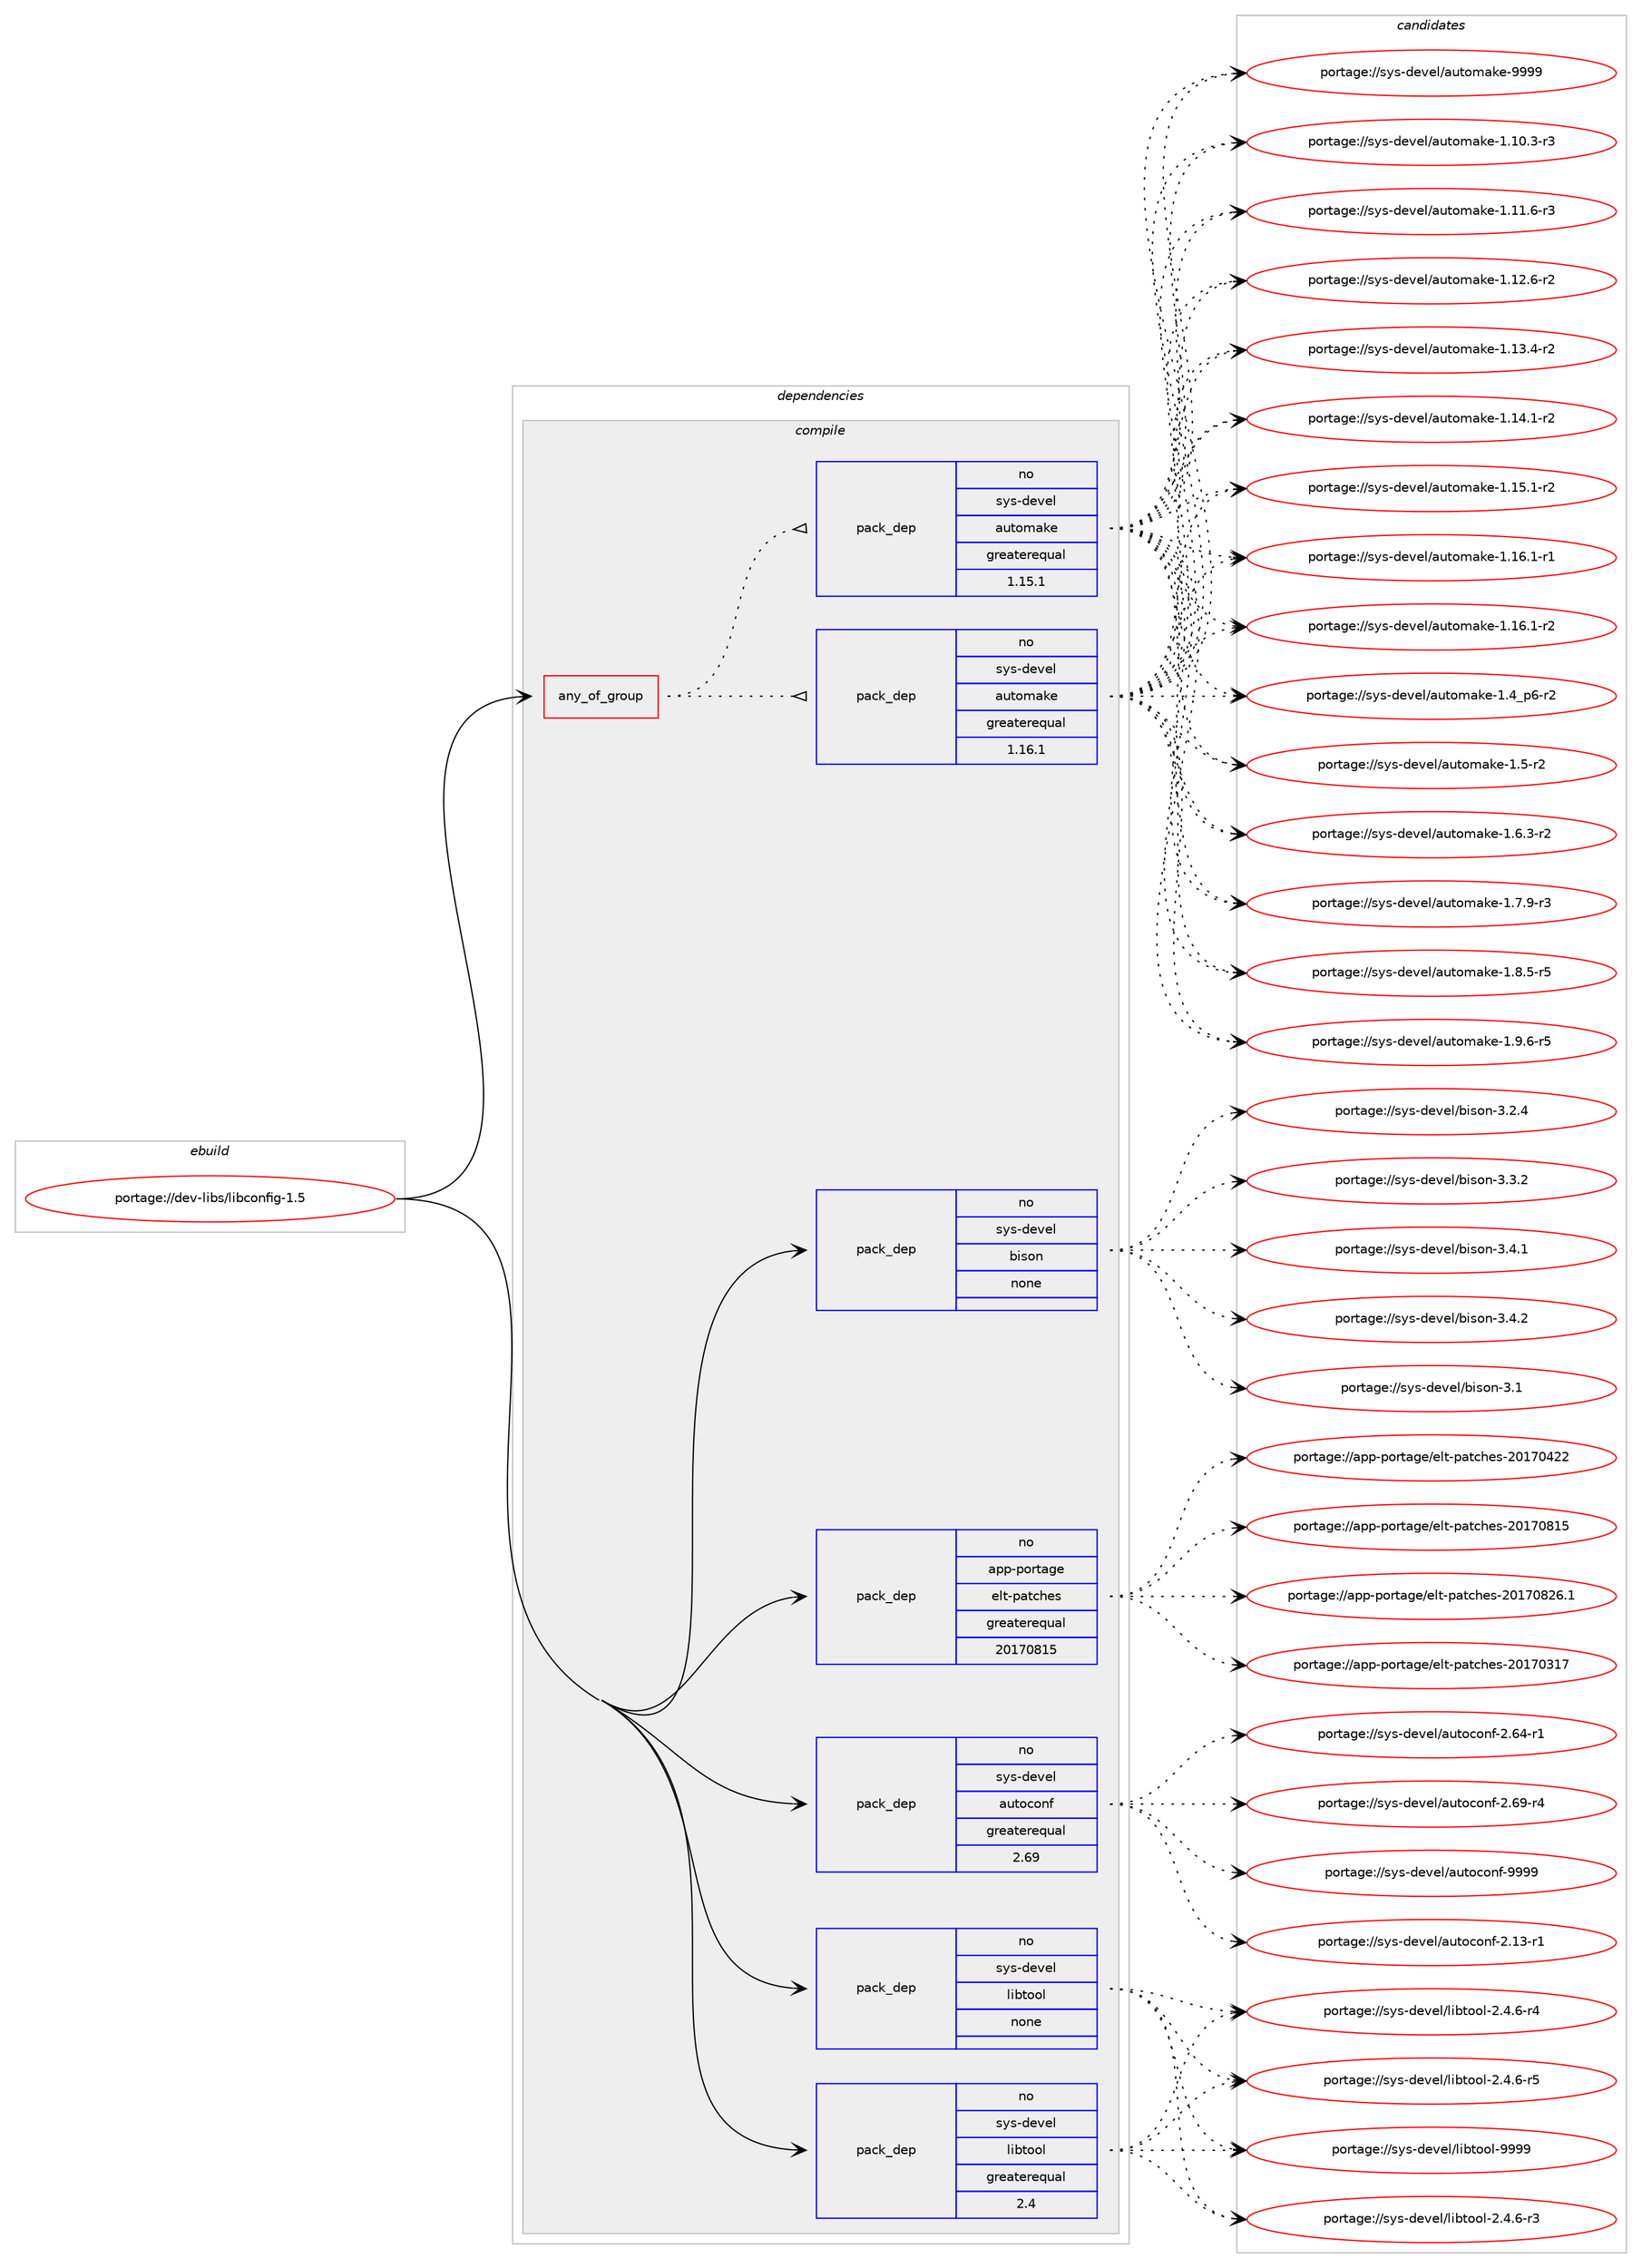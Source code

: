 digraph prolog {

# *************
# Graph options
# *************

newrank=true;
concentrate=true;
compound=true;
graph [rankdir=LR,fontname=Helvetica,fontsize=10,ranksep=1.5];#, ranksep=2.5, nodesep=0.2];
edge  [arrowhead=vee];
node  [fontname=Helvetica,fontsize=10];

# **********
# The ebuild
# **********

subgraph cluster_leftcol {
color=gray;
rank=same;
label=<<i>ebuild</i>>;
id [label="portage://dev-libs/libconfig-1.5", color=red, width=4, href="../dev-libs/libconfig-1.5.svg"];
}

# ****************
# The dependencies
# ****************

subgraph cluster_midcol {
color=gray;
label=<<i>dependencies</i>>;
subgraph cluster_compile {
fillcolor="#eeeeee";
style=filled;
label=<<i>compile</i>>;
subgraph any2919 {
dependency100111 [label=<<TABLE BORDER="0" CELLBORDER="1" CELLSPACING="0" CELLPADDING="4"><TR><TD CELLPADDING="10">any_of_group</TD></TR></TABLE>>, shape=none, color=red];subgraph pack76216 {
dependency100112 [label=<<TABLE BORDER="0" CELLBORDER="1" CELLSPACING="0" CELLPADDING="4" WIDTH="220"><TR><TD ROWSPAN="6" CELLPADDING="30">pack_dep</TD></TR><TR><TD WIDTH="110">no</TD></TR><TR><TD>sys-devel</TD></TR><TR><TD>automake</TD></TR><TR><TD>greaterequal</TD></TR><TR><TD>1.16.1</TD></TR></TABLE>>, shape=none, color=blue];
}
dependency100111:e -> dependency100112:w [weight=20,style="dotted",arrowhead="oinv"];
subgraph pack76217 {
dependency100113 [label=<<TABLE BORDER="0" CELLBORDER="1" CELLSPACING="0" CELLPADDING="4" WIDTH="220"><TR><TD ROWSPAN="6" CELLPADDING="30">pack_dep</TD></TR><TR><TD WIDTH="110">no</TD></TR><TR><TD>sys-devel</TD></TR><TR><TD>automake</TD></TR><TR><TD>greaterequal</TD></TR><TR><TD>1.15.1</TD></TR></TABLE>>, shape=none, color=blue];
}
dependency100111:e -> dependency100113:w [weight=20,style="dotted",arrowhead="oinv"];
}
id:e -> dependency100111:w [weight=20,style="solid",arrowhead="vee"];
subgraph pack76218 {
dependency100114 [label=<<TABLE BORDER="0" CELLBORDER="1" CELLSPACING="0" CELLPADDING="4" WIDTH="220"><TR><TD ROWSPAN="6" CELLPADDING="30">pack_dep</TD></TR><TR><TD WIDTH="110">no</TD></TR><TR><TD>app-portage</TD></TR><TR><TD>elt-patches</TD></TR><TR><TD>greaterequal</TD></TR><TR><TD>20170815</TD></TR></TABLE>>, shape=none, color=blue];
}
id:e -> dependency100114:w [weight=20,style="solid",arrowhead="vee"];
subgraph pack76219 {
dependency100115 [label=<<TABLE BORDER="0" CELLBORDER="1" CELLSPACING="0" CELLPADDING="4" WIDTH="220"><TR><TD ROWSPAN="6" CELLPADDING="30">pack_dep</TD></TR><TR><TD WIDTH="110">no</TD></TR><TR><TD>sys-devel</TD></TR><TR><TD>autoconf</TD></TR><TR><TD>greaterequal</TD></TR><TR><TD>2.69</TD></TR></TABLE>>, shape=none, color=blue];
}
id:e -> dependency100115:w [weight=20,style="solid",arrowhead="vee"];
subgraph pack76220 {
dependency100116 [label=<<TABLE BORDER="0" CELLBORDER="1" CELLSPACING="0" CELLPADDING="4" WIDTH="220"><TR><TD ROWSPAN="6" CELLPADDING="30">pack_dep</TD></TR><TR><TD WIDTH="110">no</TD></TR><TR><TD>sys-devel</TD></TR><TR><TD>bison</TD></TR><TR><TD>none</TD></TR><TR><TD></TD></TR></TABLE>>, shape=none, color=blue];
}
id:e -> dependency100116:w [weight=20,style="solid",arrowhead="vee"];
subgraph pack76221 {
dependency100117 [label=<<TABLE BORDER="0" CELLBORDER="1" CELLSPACING="0" CELLPADDING="4" WIDTH="220"><TR><TD ROWSPAN="6" CELLPADDING="30">pack_dep</TD></TR><TR><TD WIDTH="110">no</TD></TR><TR><TD>sys-devel</TD></TR><TR><TD>libtool</TD></TR><TR><TD>greaterequal</TD></TR><TR><TD>2.4</TD></TR></TABLE>>, shape=none, color=blue];
}
id:e -> dependency100117:w [weight=20,style="solid",arrowhead="vee"];
subgraph pack76222 {
dependency100118 [label=<<TABLE BORDER="0" CELLBORDER="1" CELLSPACING="0" CELLPADDING="4" WIDTH="220"><TR><TD ROWSPAN="6" CELLPADDING="30">pack_dep</TD></TR><TR><TD WIDTH="110">no</TD></TR><TR><TD>sys-devel</TD></TR><TR><TD>libtool</TD></TR><TR><TD>none</TD></TR><TR><TD></TD></TR></TABLE>>, shape=none, color=blue];
}
id:e -> dependency100118:w [weight=20,style="solid",arrowhead="vee"];
}
subgraph cluster_compileandrun {
fillcolor="#eeeeee";
style=filled;
label=<<i>compile and run</i>>;
}
subgraph cluster_run {
fillcolor="#eeeeee";
style=filled;
label=<<i>run</i>>;
}
}

# **************
# The candidates
# **************

subgraph cluster_choices {
rank=same;
color=gray;
label=<<i>candidates</i>>;

subgraph choice76216 {
color=black;
nodesep=1;
choiceportage11512111545100101118101108479711711611110997107101454946494846514511451 [label="portage://sys-devel/automake-1.10.3-r3", color=red, width=4,href="../sys-devel/automake-1.10.3-r3.svg"];
choiceportage11512111545100101118101108479711711611110997107101454946494946544511451 [label="portage://sys-devel/automake-1.11.6-r3", color=red, width=4,href="../sys-devel/automake-1.11.6-r3.svg"];
choiceportage11512111545100101118101108479711711611110997107101454946495046544511450 [label="portage://sys-devel/automake-1.12.6-r2", color=red, width=4,href="../sys-devel/automake-1.12.6-r2.svg"];
choiceportage11512111545100101118101108479711711611110997107101454946495146524511450 [label="portage://sys-devel/automake-1.13.4-r2", color=red, width=4,href="../sys-devel/automake-1.13.4-r2.svg"];
choiceportage11512111545100101118101108479711711611110997107101454946495246494511450 [label="portage://sys-devel/automake-1.14.1-r2", color=red, width=4,href="../sys-devel/automake-1.14.1-r2.svg"];
choiceportage11512111545100101118101108479711711611110997107101454946495346494511450 [label="portage://sys-devel/automake-1.15.1-r2", color=red, width=4,href="../sys-devel/automake-1.15.1-r2.svg"];
choiceportage11512111545100101118101108479711711611110997107101454946495446494511449 [label="portage://sys-devel/automake-1.16.1-r1", color=red, width=4,href="../sys-devel/automake-1.16.1-r1.svg"];
choiceportage11512111545100101118101108479711711611110997107101454946495446494511450 [label="portage://sys-devel/automake-1.16.1-r2", color=red, width=4,href="../sys-devel/automake-1.16.1-r2.svg"];
choiceportage115121115451001011181011084797117116111109971071014549465295112544511450 [label="portage://sys-devel/automake-1.4_p6-r2", color=red, width=4,href="../sys-devel/automake-1.4_p6-r2.svg"];
choiceportage11512111545100101118101108479711711611110997107101454946534511450 [label="portage://sys-devel/automake-1.5-r2", color=red, width=4,href="../sys-devel/automake-1.5-r2.svg"];
choiceportage115121115451001011181011084797117116111109971071014549465446514511450 [label="portage://sys-devel/automake-1.6.3-r2", color=red, width=4,href="../sys-devel/automake-1.6.3-r2.svg"];
choiceportage115121115451001011181011084797117116111109971071014549465546574511451 [label="portage://sys-devel/automake-1.7.9-r3", color=red, width=4,href="../sys-devel/automake-1.7.9-r3.svg"];
choiceportage115121115451001011181011084797117116111109971071014549465646534511453 [label="portage://sys-devel/automake-1.8.5-r5", color=red, width=4,href="../sys-devel/automake-1.8.5-r5.svg"];
choiceportage115121115451001011181011084797117116111109971071014549465746544511453 [label="portage://sys-devel/automake-1.9.6-r5", color=red, width=4,href="../sys-devel/automake-1.9.6-r5.svg"];
choiceportage115121115451001011181011084797117116111109971071014557575757 [label="portage://sys-devel/automake-9999", color=red, width=4,href="../sys-devel/automake-9999.svg"];
dependency100112:e -> choiceportage11512111545100101118101108479711711611110997107101454946494846514511451:w [style=dotted,weight="100"];
dependency100112:e -> choiceportage11512111545100101118101108479711711611110997107101454946494946544511451:w [style=dotted,weight="100"];
dependency100112:e -> choiceportage11512111545100101118101108479711711611110997107101454946495046544511450:w [style=dotted,weight="100"];
dependency100112:e -> choiceportage11512111545100101118101108479711711611110997107101454946495146524511450:w [style=dotted,weight="100"];
dependency100112:e -> choiceportage11512111545100101118101108479711711611110997107101454946495246494511450:w [style=dotted,weight="100"];
dependency100112:e -> choiceportage11512111545100101118101108479711711611110997107101454946495346494511450:w [style=dotted,weight="100"];
dependency100112:e -> choiceportage11512111545100101118101108479711711611110997107101454946495446494511449:w [style=dotted,weight="100"];
dependency100112:e -> choiceportage11512111545100101118101108479711711611110997107101454946495446494511450:w [style=dotted,weight="100"];
dependency100112:e -> choiceportage115121115451001011181011084797117116111109971071014549465295112544511450:w [style=dotted,weight="100"];
dependency100112:e -> choiceportage11512111545100101118101108479711711611110997107101454946534511450:w [style=dotted,weight="100"];
dependency100112:e -> choiceportage115121115451001011181011084797117116111109971071014549465446514511450:w [style=dotted,weight="100"];
dependency100112:e -> choiceportage115121115451001011181011084797117116111109971071014549465546574511451:w [style=dotted,weight="100"];
dependency100112:e -> choiceportage115121115451001011181011084797117116111109971071014549465646534511453:w [style=dotted,weight="100"];
dependency100112:e -> choiceportage115121115451001011181011084797117116111109971071014549465746544511453:w [style=dotted,weight="100"];
dependency100112:e -> choiceportage115121115451001011181011084797117116111109971071014557575757:w [style=dotted,weight="100"];
}
subgraph choice76217 {
color=black;
nodesep=1;
choiceportage11512111545100101118101108479711711611110997107101454946494846514511451 [label="portage://sys-devel/automake-1.10.3-r3", color=red, width=4,href="../sys-devel/automake-1.10.3-r3.svg"];
choiceportage11512111545100101118101108479711711611110997107101454946494946544511451 [label="portage://sys-devel/automake-1.11.6-r3", color=red, width=4,href="../sys-devel/automake-1.11.6-r3.svg"];
choiceportage11512111545100101118101108479711711611110997107101454946495046544511450 [label="portage://sys-devel/automake-1.12.6-r2", color=red, width=4,href="../sys-devel/automake-1.12.6-r2.svg"];
choiceportage11512111545100101118101108479711711611110997107101454946495146524511450 [label="portage://sys-devel/automake-1.13.4-r2", color=red, width=4,href="../sys-devel/automake-1.13.4-r2.svg"];
choiceportage11512111545100101118101108479711711611110997107101454946495246494511450 [label="portage://sys-devel/automake-1.14.1-r2", color=red, width=4,href="../sys-devel/automake-1.14.1-r2.svg"];
choiceportage11512111545100101118101108479711711611110997107101454946495346494511450 [label="portage://sys-devel/automake-1.15.1-r2", color=red, width=4,href="../sys-devel/automake-1.15.1-r2.svg"];
choiceportage11512111545100101118101108479711711611110997107101454946495446494511449 [label="portage://sys-devel/automake-1.16.1-r1", color=red, width=4,href="../sys-devel/automake-1.16.1-r1.svg"];
choiceportage11512111545100101118101108479711711611110997107101454946495446494511450 [label="portage://sys-devel/automake-1.16.1-r2", color=red, width=4,href="../sys-devel/automake-1.16.1-r2.svg"];
choiceportage115121115451001011181011084797117116111109971071014549465295112544511450 [label="portage://sys-devel/automake-1.4_p6-r2", color=red, width=4,href="../sys-devel/automake-1.4_p6-r2.svg"];
choiceportage11512111545100101118101108479711711611110997107101454946534511450 [label="portage://sys-devel/automake-1.5-r2", color=red, width=4,href="../sys-devel/automake-1.5-r2.svg"];
choiceportage115121115451001011181011084797117116111109971071014549465446514511450 [label="portage://sys-devel/automake-1.6.3-r2", color=red, width=4,href="../sys-devel/automake-1.6.3-r2.svg"];
choiceportage115121115451001011181011084797117116111109971071014549465546574511451 [label="portage://sys-devel/automake-1.7.9-r3", color=red, width=4,href="../sys-devel/automake-1.7.9-r3.svg"];
choiceportage115121115451001011181011084797117116111109971071014549465646534511453 [label="portage://sys-devel/automake-1.8.5-r5", color=red, width=4,href="../sys-devel/automake-1.8.5-r5.svg"];
choiceportage115121115451001011181011084797117116111109971071014549465746544511453 [label="portage://sys-devel/automake-1.9.6-r5", color=red, width=4,href="../sys-devel/automake-1.9.6-r5.svg"];
choiceportage115121115451001011181011084797117116111109971071014557575757 [label="portage://sys-devel/automake-9999", color=red, width=4,href="../sys-devel/automake-9999.svg"];
dependency100113:e -> choiceportage11512111545100101118101108479711711611110997107101454946494846514511451:w [style=dotted,weight="100"];
dependency100113:e -> choiceportage11512111545100101118101108479711711611110997107101454946494946544511451:w [style=dotted,weight="100"];
dependency100113:e -> choiceportage11512111545100101118101108479711711611110997107101454946495046544511450:w [style=dotted,weight="100"];
dependency100113:e -> choiceportage11512111545100101118101108479711711611110997107101454946495146524511450:w [style=dotted,weight="100"];
dependency100113:e -> choiceportage11512111545100101118101108479711711611110997107101454946495246494511450:w [style=dotted,weight="100"];
dependency100113:e -> choiceportage11512111545100101118101108479711711611110997107101454946495346494511450:w [style=dotted,weight="100"];
dependency100113:e -> choiceportage11512111545100101118101108479711711611110997107101454946495446494511449:w [style=dotted,weight="100"];
dependency100113:e -> choiceportage11512111545100101118101108479711711611110997107101454946495446494511450:w [style=dotted,weight="100"];
dependency100113:e -> choiceportage115121115451001011181011084797117116111109971071014549465295112544511450:w [style=dotted,weight="100"];
dependency100113:e -> choiceportage11512111545100101118101108479711711611110997107101454946534511450:w [style=dotted,weight="100"];
dependency100113:e -> choiceportage115121115451001011181011084797117116111109971071014549465446514511450:w [style=dotted,weight="100"];
dependency100113:e -> choiceportage115121115451001011181011084797117116111109971071014549465546574511451:w [style=dotted,weight="100"];
dependency100113:e -> choiceportage115121115451001011181011084797117116111109971071014549465646534511453:w [style=dotted,weight="100"];
dependency100113:e -> choiceportage115121115451001011181011084797117116111109971071014549465746544511453:w [style=dotted,weight="100"];
dependency100113:e -> choiceportage115121115451001011181011084797117116111109971071014557575757:w [style=dotted,weight="100"];
}
subgraph choice76218 {
color=black;
nodesep=1;
choiceportage97112112451121111141169710310147101108116451129711699104101115455048495548514955 [label="portage://app-portage/elt-patches-20170317", color=red, width=4,href="../app-portage/elt-patches-20170317.svg"];
choiceportage97112112451121111141169710310147101108116451129711699104101115455048495548525050 [label="portage://app-portage/elt-patches-20170422", color=red, width=4,href="../app-portage/elt-patches-20170422.svg"];
choiceportage97112112451121111141169710310147101108116451129711699104101115455048495548564953 [label="portage://app-portage/elt-patches-20170815", color=red, width=4,href="../app-portage/elt-patches-20170815.svg"];
choiceportage971121124511211111411697103101471011081164511297116991041011154550484955485650544649 [label="portage://app-portage/elt-patches-20170826.1", color=red, width=4,href="../app-portage/elt-patches-20170826.1.svg"];
dependency100114:e -> choiceportage97112112451121111141169710310147101108116451129711699104101115455048495548514955:w [style=dotted,weight="100"];
dependency100114:e -> choiceportage97112112451121111141169710310147101108116451129711699104101115455048495548525050:w [style=dotted,weight="100"];
dependency100114:e -> choiceportage97112112451121111141169710310147101108116451129711699104101115455048495548564953:w [style=dotted,weight="100"];
dependency100114:e -> choiceportage971121124511211111411697103101471011081164511297116991041011154550484955485650544649:w [style=dotted,weight="100"];
}
subgraph choice76219 {
color=black;
nodesep=1;
choiceportage1151211154510010111810110847971171161119911111010245504649514511449 [label="portage://sys-devel/autoconf-2.13-r1", color=red, width=4,href="../sys-devel/autoconf-2.13-r1.svg"];
choiceportage1151211154510010111810110847971171161119911111010245504654524511449 [label="portage://sys-devel/autoconf-2.64-r1", color=red, width=4,href="../sys-devel/autoconf-2.64-r1.svg"];
choiceportage1151211154510010111810110847971171161119911111010245504654574511452 [label="portage://sys-devel/autoconf-2.69-r4", color=red, width=4,href="../sys-devel/autoconf-2.69-r4.svg"];
choiceportage115121115451001011181011084797117116111991111101024557575757 [label="portage://sys-devel/autoconf-9999", color=red, width=4,href="../sys-devel/autoconf-9999.svg"];
dependency100115:e -> choiceportage1151211154510010111810110847971171161119911111010245504649514511449:w [style=dotted,weight="100"];
dependency100115:e -> choiceportage1151211154510010111810110847971171161119911111010245504654524511449:w [style=dotted,weight="100"];
dependency100115:e -> choiceportage1151211154510010111810110847971171161119911111010245504654574511452:w [style=dotted,weight="100"];
dependency100115:e -> choiceportage115121115451001011181011084797117116111991111101024557575757:w [style=dotted,weight="100"];
}
subgraph choice76220 {
color=black;
nodesep=1;
choiceportage11512111545100101118101108479810511511111045514649 [label="portage://sys-devel/bison-3.1", color=red, width=4,href="../sys-devel/bison-3.1.svg"];
choiceportage115121115451001011181011084798105115111110455146504652 [label="portage://sys-devel/bison-3.2.4", color=red, width=4,href="../sys-devel/bison-3.2.4.svg"];
choiceportage115121115451001011181011084798105115111110455146514650 [label="portage://sys-devel/bison-3.3.2", color=red, width=4,href="../sys-devel/bison-3.3.2.svg"];
choiceportage115121115451001011181011084798105115111110455146524649 [label="portage://sys-devel/bison-3.4.1", color=red, width=4,href="../sys-devel/bison-3.4.1.svg"];
choiceportage115121115451001011181011084798105115111110455146524650 [label="portage://sys-devel/bison-3.4.2", color=red, width=4,href="../sys-devel/bison-3.4.2.svg"];
dependency100116:e -> choiceportage11512111545100101118101108479810511511111045514649:w [style=dotted,weight="100"];
dependency100116:e -> choiceportage115121115451001011181011084798105115111110455146504652:w [style=dotted,weight="100"];
dependency100116:e -> choiceportage115121115451001011181011084798105115111110455146514650:w [style=dotted,weight="100"];
dependency100116:e -> choiceportage115121115451001011181011084798105115111110455146524649:w [style=dotted,weight="100"];
dependency100116:e -> choiceportage115121115451001011181011084798105115111110455146524650:w [style=dotted,weight="100"];
}
subgraph choice76221 {
color=black;
nodesep=1;
choiceportage1151211154510010111810110847108105981161111111084550465246544511451 [label="portage://sys-devel/libtool-2.4.6-r3", color=red, width=4,href="../sys-devel/libtool-2.4.6-r3.svg"];
choiceportage1151211154510010111810110847108105981161111111084550465246544511452 [label="portage://sys-devel/libtool-2.4.6-r4", color=red, width=4,href="../sys-devel/libtool-2.4.6-r4.svg"];
choiceportage1151211154510010111810110847108105981161111111084550465246544511453 [label="portage://sys-devel/libtool-2.4.6-r5", color=red, width=4,href="../sys-devel/libtool-2.4.6-r5.svg"];
choiceportage1151211154510010111810110847108105981161111111084557575757 [label="portage://sys-devel/libtool-9999", color=red, width=4,href="../sys-devel/libtool-9999.svg"];
dependency100117:e -> choiceportage1151211154510010111810110847108105981161111111084550465246544511451:w [style=dotted,weight="100"];
dependency100117:e -> choiceportage1151211154510010111810110847108105981161111111084550465246544511452:w [style=dotted,weight="100"];
dependency100117:e -> choiceportage1151211154510010111810110847108105981161111111084550465246544511453:w [style=dotted,weight="100"];
dependency100117:e -> choiceportage1151211154510010111810110847108105981161111111084557575757:w [style=dotted,weight="100"];
}
subgraph choice76222 {
color=black;
nodesep=1;
choiceportage1151211154510010111810110847108105981161111111084550465246544511451 [label="portage://sys-devel/libtool-2.4.6-r3", color=red, width=4,href="../sys-devel/libtool-2.4.6-r3.svg"];
choiceportage1151211154510010111810110847108105981161111111084550465246544511452 [label="portage://sys-devel/libtool-2.4.6-r4", color=red, width=4,href="../sys-devel/libtool-2.4.6-r4.svg"];
choiceportage1151211154510010111810110847108105981161111111084550465246544511453 [label="portage://sys-devel/libtool-2.4.6-r5", color=red, width=4,href="../sys-devel/libtool-2.4.6-r5.svg"];
choiceportage1151211154510010111810110847108105981161111111084557575757 [label="portage://sys-devel/libtool-9999", color=red, width=4,href="../sys-devel/libtool-9999.svg"];
dependency100118:e -> choiceportage1151211154510010111810110847108105981161111111084550465246544511451:w [style=dotted,weight="100"];
dependency100118:e -> choiceportage1151211154510010111810110847108105981161111111084550465246544511452:w [style=dotted,weight="100"];
dependency100118:e -> choiceportage1151211154510010111810110847108105981161111111084550465246544511453:w [style=dotted,weight="100"];
dependency100118:e -> choiceportage1151211154510010111810110847108105981161111111084557575757:w [style=dotted,weight="100"];
}
}

}
